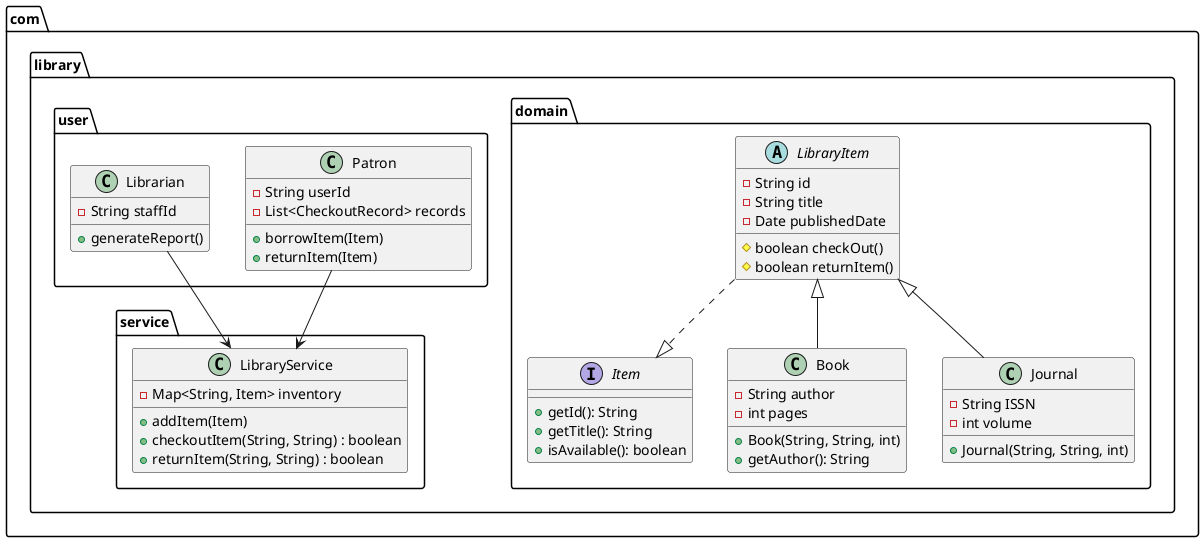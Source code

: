 @startuml
' 包结构与分层
package "com.library.domain" {
    interface Item {
        + getId(): String
        + getTitle(): String
        + isAvailable(): boolean
    }

    abstract class LibraryItem {
        - String id
        - String title
        - Date publishedDate
        # boolean checkOut()
        # boolean returnItem()
    }

    class Book {
        - String author
        - int pages
        + Book(String, String, int)
        + getAuthor(): String
    }

    class Journal {
        - String ISSN
        - int volume
        + Journal(String, String, int)
    }
}

package "com.library.service" {
    class LibraryService {
        - Map<String, Item> inventory
        + addItem(Item)
        + checkoutItem(String, String) : boolean
        + returnItem(String, String) : boolean
    }
}

package "com.library.user" {
    class Patron {
        - String userId
        - List<CheckoutRecord> records
        + borrowItem(Item)
        + returnItem(Item)
    }

    class Librarian {
        - String staffId
        + generateReport()
    }
}

' 关系定义
LibraryItem <|-- Book
LibraryItem <|-- Journal
LibraryItem ..|> Item
Patron --> LibraryService
Librarian --> LibraryService
@enduml